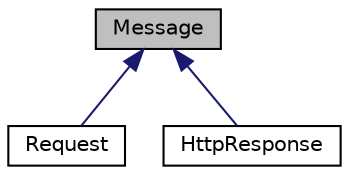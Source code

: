 digraph "Message"
{
  edge [fontname="Helvetica",fontsize="10",labelfontname="Helvetica",labelfontsize="10"];
  node [fontname="Helvetica",fontsize="10",shape=record];
  Node0 [label="Message",height=0.2,width=0.4,color="black", fillcolor="grey75", style="filled", fontcolor="black"];
  Node0 -> Node1 [dir="back",color="midnightblue",fontsize="10",style="solid",fontname="Helvetica"];
  Node1 [label="Request",height=0.2,width=0.4,color="black", fillcolor="white", style="filled",URL="$classHttpRequest.html",tooltip="Http request representation. "];
  Node0 -> Node2 [dir="back",color="midnightblue",fontsize="10",style="solid",fontname="Helvetica"];
  Node2 [label="HttpResponse",height=0.2,width=0.4,color="black", fillcolor="white", style="filled",URL="$classHttpResponse.html"];
}
